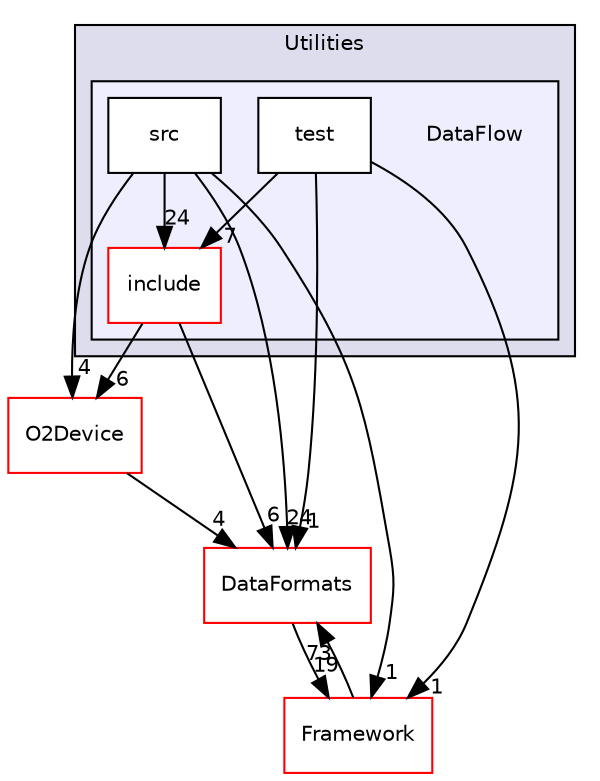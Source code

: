 digraph "/home/travis/build/AliceO2Group/AliceO2/Utilities/DataFlow" {
  bgcolor=transparent;
  compound=true
  node [ fontsize="10", fontname="Helvetica"];
  edge [ labelfontsize="10", labelfontname="Helvetica"];
  subgraph clusterdir_b05a5fa85f84bfc9013183c9d87f9a36 {
    graph [ bgcolor="#ddddee", pencolor="black", label="Utilities" fontname="Helvetica", fontsize="10", URL="dir_b05a5fa85f84bfc9013183c9d87f9a36.html"]
  subgraph clusterdir_47364d143a6f2085f762c4e9d70a45c1 {
    graph [ bgcolor="#eeeeff", pencolor="black", label="" URL="dir_47364d143a6f2085f762c4e9d70a45c1.html"];
    dir_47364d143a6f2085f762c4e9d70a45c1 [shape=plaintext label="DataFlow"];
    dir_104c97f92a33e380b6a2d699e26fec12 [shape=box label="include" color="red" fillcolor="white" style="filled" URL="dir_104c97f92a33e380b6a2d699e26fec12.html"];
    dir_61dd9bab78f04367c9fcaf9d1a0ef4be [shape=box label="src" color="black" fillcolor="white" style="filled" URL="dir_61dd9bab78f04367c9fcaf9d1a0ef4be.html"];
    dir_f28fe38fbb549ca17fec0e6f5052bdf4 [shape=box label="test" color="black" fillcolor="white" style="filled" URL="dir_f28fe38fbb549ca17fec0e6f5052bdf4.html"];
  }
  }
  dir_f35ccb320b67f1c85d228c773db13bda [shape=box label="O2Device" color="red" URL="dir_f35ccb320b67f1c85d228c773db13bda.html"];
  dir_bcbb2cf9a3d3d83e5515c82071a07177 [shape=box label="Framework" color="red" URL="dir_bcbb2cf9a3d3d83e5515c82071a07177.html"];
  dir_2171f7ec022c5423887b07c69b2f5b48 [shape=box label="DataFormats" color="red" URL="dir_2171f7ec022c5423887b07c69b2f5b48.html"];
  dir_104c97f92a33e380b6a2d699e26fec12->dir_f35ccb320b67f1c85d228c773db13bda [headlabel="6", labeldistance=1.5 headhref="dir_000810_000825.html"];
  dir_104c97f92a33e380b6a2d699e26fec12->dir_2171f7ec022c5423887b07c69b2f5b48 [headlabel="6", labeldistance=1.5 headhref="dir_000810_000090.html"];
  dir_f28fe38fbb549ca17fec0e6f5052bdf4->dir_104c97f92a33e380b6a2d699e26fec12 [headlabel="7", labeldistance=1.5 headhref="dir_000813_000810.html"];
  dir_f28fe38fbb549ca17fec0e6f5052bdf4->dir_bcbb2cf9a3d3d83e5515c82071a07177 [headlabel="1", labeldistance=1.5 headhref="dir_000813_000063.html"];
  dir_f28fe38fbb549ca17fec0e6f5052bdf4->dir_2171f7ec022c5423887b07c69b2f5b48 [headlabel="1", labeldistance=1.5 headhref="dir_000813_000090.html"];
  dir_f35ccb320b67f1c85d228c773db13bda->dir_2171f7ec022c5423887b07c69b2f5b48 [headlabel="4", labeldistance=1.5 headhref="dir_000825_000090.html"];
  dir_bcbb2cf9a3d3d83e5515c82071a07177->dir_2171f7ec022c5423887b07c69b2f5b48 [headlabel="73", labeldistance=1.5 headhref="dir_000063_000090.html"];
  dir_61dd9bab78f04367c9fcaf9d1a0ef4be->dir_104c97f92a33e380b6a2d699e26fec12 [headlabel="24", labeldistance=1.5 headhref="dir_000812_000810.html"];
  dir_61dd9bab78f04367c9fcaf9d1a0ef4be->dir_f35ccb320b67f1c85d228c773db13bda [headlabel="4", labeldistance=1.5 headhref="dir_000812_000825.html"];
  dir_61dd9bab78f04367c9fcaf9d1a0ef4be->dir_bcbb2cf9a3d3d83e5515c82071a07177 [headlabel="1", labeldistance=1.5 headhref="dir_000812_000063.html"];
  dir_61dd9bab78f04367c9fcaf9d1a0ef4be->dir_2171f7ec022c5423887b07c69b2f5b48 [headlabel="24", labeldistance=1.5 headhref="dir_000812_000090.html"];
  dir_2171f7ec022c5423887b07c69b2f5b48->dir_bcbb2cf9a3d3d83e5515c82071a07177 [headlabel="19", labeldistance=1.5 headhref="dir_000090_000063.html"];
}
